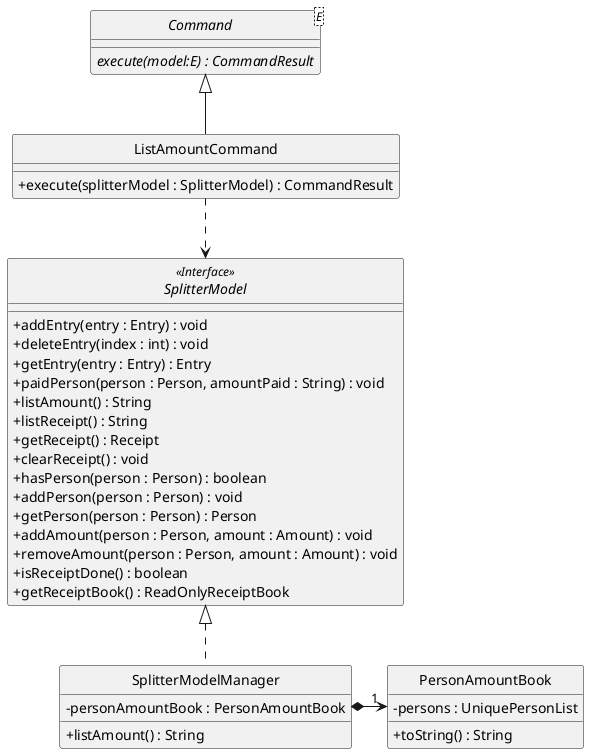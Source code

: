 @startuml
/' @author @WillySeahh'/
/' Got inspiration and adapted
from https://github.com/AY1920S2-CS2103T-W12-1/main/blob/master/docs/images/DeliveredClassDiagram.png '/

skinparam backgroundColor #ffffff
skinparam classAttributeIconSize 0
hide circle


abstract class Command <E>{
    {abstract} execute(model:E) : CommandResult
}

class ListAmountCommand extends Command {
    /' Fields '/

    /' Methods '/
    + execute(splitterModel : SplitterModel) : CommandResult

}

interface SplitterModel <<Interface>> {
    + addEntry(entry : Entry) : void
    + deleteEntry(index : int) : void
    + getEntry(entry : Entry) : Entry
    + paidPerson(person : Person, amountPaid : String) : void
    + listAmount() : String
    + listReceipt() : String
    + getReceipt() : Receipt
    + clearReceipt() : void
    + hasPerson(person : Person) : boolean
    + addPerson(person : Person) : void
    + getPerson(person : Person) : Person
    + addAmount(person : Person, amount : Amount) : void
    + removeAmount(person : Person, amount : Amount) : void
    + isReceiptDone() : boolean
    + getReceiptBook() : ReadOnlyReceiptBook

}

class SplitterModelManager implements SplitterModel {
    /' Fields '/
    - personAmountBook : PersonAmountBook

    /' Methods '/
    + listAmount() : String
}

class PersonAmountBook {
    /' Fields '/
    - persons : UniquePersonList

    /' Methods '/
    + toString() : String
}




ListAmountCommand ..> SplitterModel
SplitterModelManager *-right->"1" PersonAmountBook


@enduml
